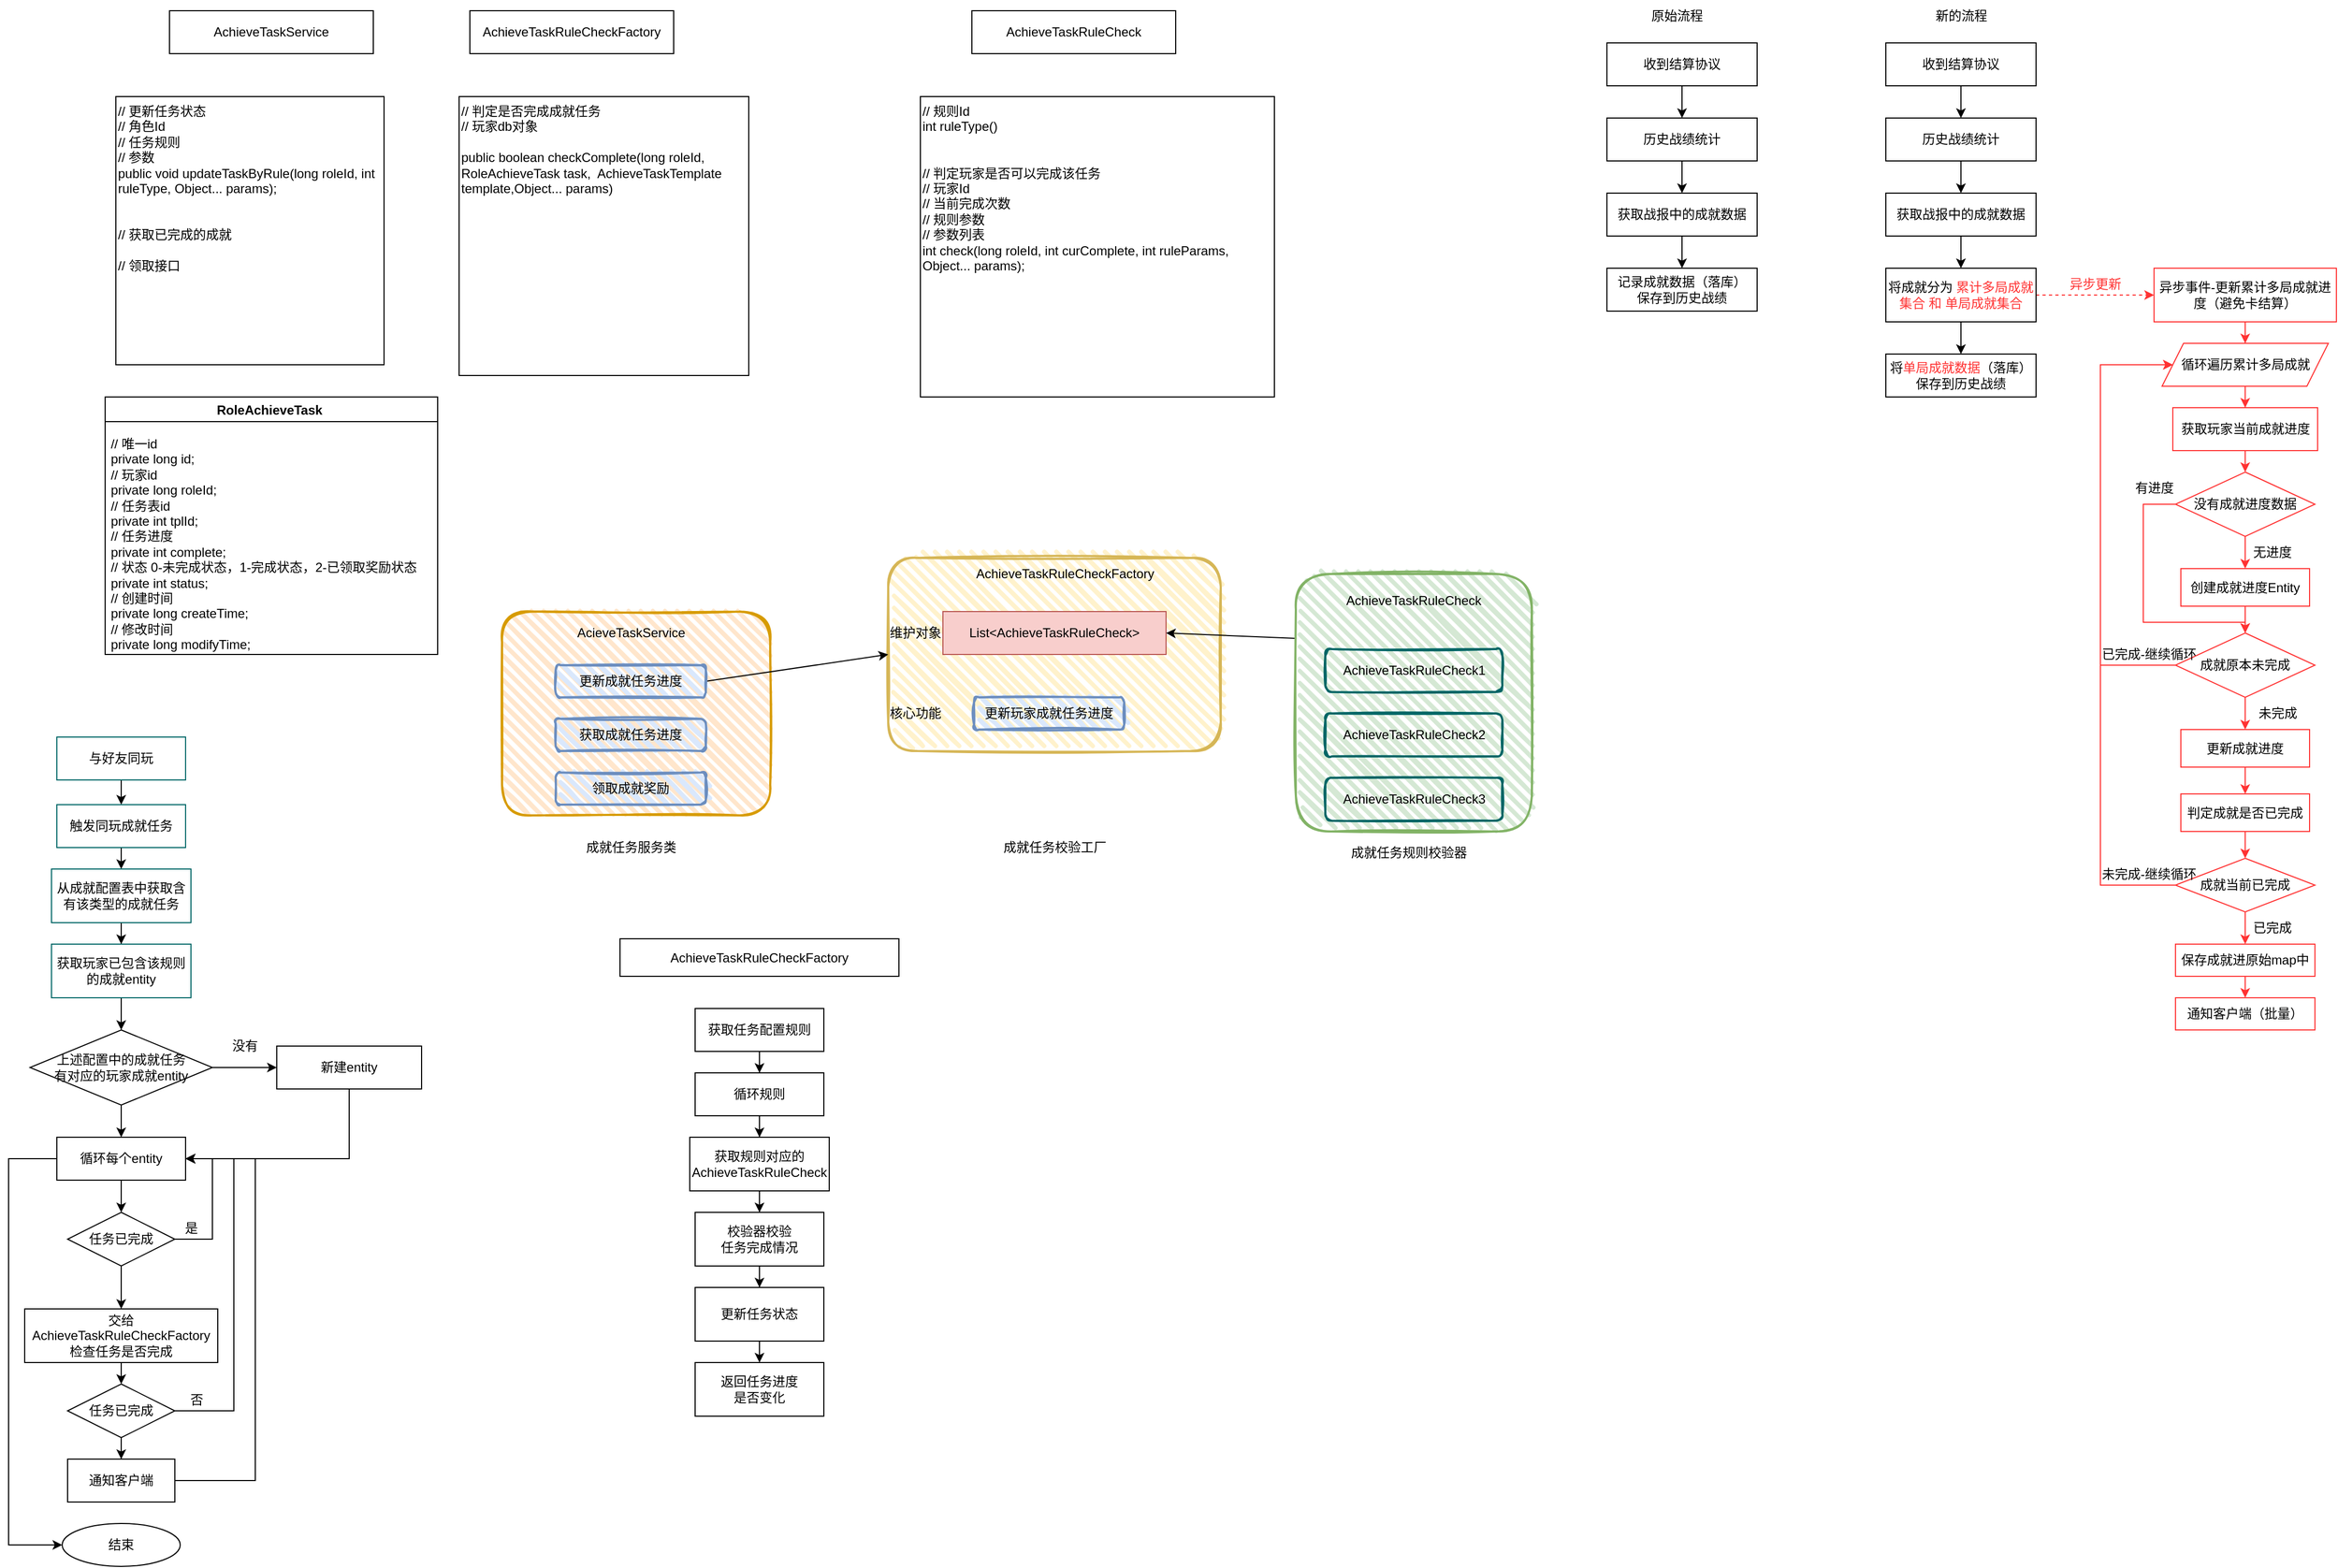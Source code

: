 <mxfile version="21.3.6" type="github">
  <diagram id="ENxEs4GuXWoanbtWAxck" name="第 1 页">
    <mxGraphModel dx="1434" dy="764" grid="1" gridSize="10" guides="1" tooltips="1" connect="1" arrows="1" fold="1" page="1" pageScale="1" pageWidth="2336" pageHeight="1654" math="0" shadow="0">
      <root>
        <mxCell id="0" />
        <mxCell id="1" parent="0" />
        <mxCell id="hWBbgPYYPAye6a4a8nGw-1" value="AchieveTaskService" style="rounded=0;whiteSpace=wrap;html=1;" parent="1" vertex="1">
          <mxGeometry x="230" y="130" width="190" height="40" as="geometry" />
        </mxCell>
        <mxCell id="hWBbgPYYPAye6a4a8nGw-2" value="AchieveTaskRuleCheckFactory" style="rounded=0;whiteSpace=wrap;html=1;" parent="1" vertex="1">
          <mxGeometry x="510" y="130" width="190" height="40" as="geometry" />
        </mxCell>
        <mxCell id="hWBbgPYYPAye6a4a8nGw-4" value="AchieveTaskRuleCheck" style="rounded=0;whiteSpace=wrap;html=1;" parent="1" vertex="1">
          <mxGeometry x="978" y="130" width="190" height="40" as="geometry" />
        </mxCell>
        <mxCell id="hWBbgPYYPAye6a4a8nGw-5" value="// 更新任务状态&lt;br&gt;// 角色Id&lt;br&gt;// 任务规则&lt;br&gt;// 参数&lt;br&gt;public void updateTaskByRule(long roleId, int ruleType, Object... params);&lt;br&gt;&lt;br&gt;&lt;br&gt;// 获取已完成的成就&lt;br&gt;&lt;br&gt;// 领取接口" style="rounded=0;whiteSpace=wrap;html=1;align=left;verticalAlign=top;" parent="1" vertex="1">
          <mxGeometry x="180" y="210" width="250" height="250" as="geometry" />
        </mxCell>
        <mxCell id="hWBbgPYYPAye6a4a8nGw-6" value="&lt;div&gt;// 判定是否完成成就任务&lt;/div&gt;&lt;div&gt;// 玩家db对象&lt;/div&gt;&lt;div&gt;&lt;br&gt;&lt;/div&gt;&lt;div&gt;public boolean checkComplete(long roleId, RoleAchieveTask task,&amp;nbsp; AchieveTaskTemplate template,&lt;span style=&quot;background-color: initial;&quot;&gt;Object... params)&lt;/span&gt;&lt;/div&gt;" style="rounded=0;whiteSpace=wrap;html=1;align=left;verticalAlign=top;" parent="1" vertex="1">
          <mxGeometry x="500" y="210" width="270" height="260" as="geometry" />
        </mxCell>
        <mxCell id="hWBbgPYYPAye6a4a8nGw-12" value="RoleAchieveTask " style="swimlane;" parent="1" vertex="1">
          <mxGeometry x="170" y="490" width="310" height="240" as="geometry" />
        </mxCell>
        <mxCell id="hWBbgPYYPAye6a4a8nGw-14" value="&lt;div&gt;&amp;nbsp; &amp;nbsp; // 唯一id&lt;/div&gt;&lt;div&gt;&amp;nbsp; &amp;nbsp; private long id;&lt;/div&gt;&lt;div&gt;&amp;nbsp; &amp;nbsp; // 玩家id&lt;/div&gt;&lt;div&gt;&amp;nbsp; &amp;nbsp; private long roleId;&lt;/div&gt;&lt;div&gt;&amp;nbsp; &amp;nbsp; // 任务表id&lt;/div&gt;&lt;div&gt;&amp;nbsp; &amp;nbsp; private int tplId;&lt;/div&gt;&lt;div&gt;&amp;nbsp; &amp;nbsp; // 任务进度&lt;/div&gt;&lt;div&gt;&amp;nbsp; &amp;nbsp; private int complete;&lt;/div&gt;&lt;div&gt;&amp;nbsp; &amp;nbsp; // 状态 0-未完成状态，1-完成状态，2-已领取奖励状态&lt;/div&gt;&lt;div&gt;&amp;nbsp; &amp;nbsp; private int status;&lt;/div&gt;&lt;div&gt;&amp;nbsp; &amp;nbsp; // 创建时间&lt;/div&gt;&lt;div&gt;&amp;nbsp; &amp;nbsp; private long createTime;&lt;/div&gt;&lt;div&gt;&amp;nbsp; &amp;nbsp; // 修改时间&lt;/div&gt;&lt;div&gt;&amp;nbsp; &amp;nbsp; private long modifyTime;&lt;/div&gt;" style="text;html=1;align=left;verticalAlign=top;resizable=0;points=[];autosize=1;strokeColor=none;fillColor=none;" parent="hWBbgPYYPAye6a4a8nGw-12" vertex="1">
          <mxGeometry x="-10" y="30" width="320" height="210" as="geometry" />
        </mxCell>
        <mxCell id="hWBbgPYYPAye6a4a8nGw-15" value="// 规则Id&lt;br&gt;int ruleType()&lt;br&gt;&lt;br&gt;&lt;br&gt;// 判定玩家是否可以完成该任务&lt;br&gt;// 玩家Id&lt;br&gt;// 当前完成次数&lt;br&gt;// 规则参数&lt;br&gt;// 参数列表&lt;br&gt;int check(long roleId, int curComplete, int ruleParams, Object... params);" style="whiteSpace=wrap;html=1;align=left;verticalAlign=top;" parent="1" vertex="1">
          <mxGeometry x="930" y="210" width="330" height="280" as="geometry" />
        </mxCell>
        <mxCell id="E-_-Di7X2A5vuP30yNUE-9" value="" style="group" parent="1" vertex="1" connectable="0">
          <mxGeometry x="900" y="640" width="310" height="180" as="geometry" />
        </mxCell>
        <mxCell id="E-_-Di7X2A5vuP30yNUE-8" value="" style="rounded=1;whiteSpace=wrap;html=1;strokeWidth=2;fillWeight=4;hachureGap=8;hachureAngle=45;fillColor=#fff2cc;sketch=1;strokeColor=#d6b656;" parent="E-_-Di7X2A5vuP30yNUE-9" vertex="1">
          <mxGeometry width="310" height="180" as="geometry" />
        </mxCell>
        <mxCell id="E-_-Di7X2A5vuP30yNUE-6" value="AchieveTaskRuleCheckFactory" style="text;html=1;strokeColor=none;fillColor=none;align=center;verticalAlign=middle;whiteSpace=wrap;rounded=0;" parent="E-_-Di7X2A5vuP30yNUE-9" vertex="1">
          <mxGeometry x="70" width="190" height="30" as="geometry" />
        </mxCell>
        <mxCell id="E-_-Di7X2A5vuP30yNUE-15" value="List&amp;lt;AchieveTaskRuleCheck&amp;gt;" style="rounded=0;whiteSpace=wrap;html=1;strokeColor=#b85450;fillColor=#f8cecc;" parent="E-_-Di7X2A5vuP30yNUE-9" vertex="1">
          <mxGeometry x="51" y="50" width="208" height="40" as="geometry" />
        </mxCell>
        <mxCell id="E-_-Di7X2A5vuP30yNUE-20" value="更新玩家成就任务进度" style="rounded=1;whiteSpace=wrap;html=1;strokeWidth=2;fillWeight=4;hachureGap=8;hachureAngle=45;fillColor=#dae8fc;sketch=1;strokeColor=#6c8ebf;" parent="E-_-Di7X2A5vuP30yNUE-9" vertex="1">
          <mxGeometry x="80" y="130" width="140" height="30" as="geometry" />
        </mxCell>
        <mxCell id="E-_-Di7X2A5vuP30yNUE-22" value="维护对象" style="text;html=1;align=center;verticalAlign=middle;resizable=0;points=[];autosize=1;strokeColor=none;fillColor=none;" parent="E-_-Di7X2A5vuP30yNUE-9" vertex="1">
          <mxGeometry x="-10" y="55" width="70" height="30" as="geometry" />
        </mxCell>
        <mxCell id="E-_-Di7X2A5vuP30yNUE-23" value="核心功能" style="text;html=1;align=center;verticalAlign=middle;resizable=0;points=[];autosize=1;strokeColor=none;fillColor=none;" parent="E-_-Di7X2A5vuP30yNUE-9" vertex="1">
          <mxGeometry x="-10" y="130" width="70" height="30" as="geometry" />
        </mxCell>
        <mxCell id="E-_-Di7X2A5vuP30yNUE-17" value="" style="endArrow=classic;html=1;rounded=0;entryX=1;entryY=0.5;entryDx=0;entryDy=0;exitX=0;exitY=0.25;exitDx=0;exitDy=0;" parent="1" source="E-_-Di7X2A5vuP30yNUE-10" target="E-_-Di7X2A5vuP30yNUE-15" edge="1">
          <mxGeometry width="50" height="50" relative="1" as="geometry">
            <mxPoint x="1240" y="650" as="sourcePoint" />
            <mxPoint x="1290" y="600" as="targetPoint" />
          </mxGeometry>
        </mxCell>
        <mxCell id="E-_-Di7X2A5vuP30yNUE-19" value="" style="group" parent="1" vertex="1" connectable="0">
          <mxGeometry x="1280" y="655" width="220" height="240" as="geometry" />
        </mxCell>
        <mxCell id="E-_-Di7X2A5vuP30yNUE-10" value="" style="rounded=1;whiteSpace=wrap;html=1;strokeWidth=2;fillWeight=4;hachureGap=8;hachureAngle=45;fillColor=#d5e8d4;sketch=1;strokeColor=#82b366;" parent="E-_-Di7X2A5vuP30yNUE-19" vertex="1">
          <mxGeometry width="220" height="240" as="geometry" />
        </mxCell>
        <mxCell id="E-_-Di7X2A5vuP30yNUE-11" value="AchieveTaskRuleCheck" style="text;html=1;strokeColor=none;fillColor=none;align=center;verticalAlign=middle;whiteSpace=wrap;rounded=0;" parent="E-_-Di7X2A5vuP30yNUE-19" vertex="1">
          <mxGeometry x="20" y="10" width="180" height="30" as="geometry" />
        </mxCell>
        <mxCell id="E-_-Di7X2A5vuP30yNUE-12" value="AchieveTaskRuleCheck1" style="rounded=1;whiteSpace=wrap;html=1;strokeWidth=2;fillWeight=4;hachureGap=8;hachureAngle=45;fillColor=none;sketch=1;strokeColor=#006666;" parent="E-_-Di7X2A5vuP30yNUE-19" vertex="1">
          <mxGeometry x="27.5" y="70" width="165" height="40" as="geometry" />
        </mxCell>
        <mxCell id="E-_-Di7X2A5vuP30yNUE-13" value="AchieveTaskRuleCheck2" style="rounded=1;whiteSpace=wrap;html=1;strokeWidth=2;fillWeight=4;hachureGap=8;hachureAngle=45;fillColor=none;sketch=1;strokeColor=#006666;" parent="E-_-Di7X2A5vuP30yNUE-19" vertex="1">
          <mxGeometry x="27.5" y="130" width="165" height="40" as="geometry" />
        </mxCell>
        <mxCell id="E-_-Di7X2A5vuP30yNUE-14" value="AchieveTaskRuleCheck3" style="rounded=1;whiteSpace=wrap;html=1;strokeWidth=2;fillWeight=4;hachureGap=8;hachureAngle=45;fillColor=none;sketch=1;strokeColor=#006666;" parent="E-_-Di7X2A5vuP30yNUE-19" vertex="1">
          <mxGeometry x="27.5" y="190" width="165" height="40" as="geometry" />
        </mxCell>
        <mxCell id="E-_-Di7X2A5vuP30yNUE-24" value="" style="rounded=1;whiteSpace=wrap;html=1;strokeWidth=2;fillWeight=4;hachureGap=8;hachureAngle=45;fillColor=#ffe6cc;sketch=1;strokeColor=#d79b00;" parent="1" vertex="1">
          <mxGeometry x="540" y="690" width="250" height="190" as="geometry" />
        </mxCell>
        <mxCell id="E-_-Di7X2A5vuP30yNUE-25" value="&lt;span style=&quot;&quot;&gt;AcieveTaskService&lt;/span&gt;" style="text;html=1;align=center;verticalAlign=middle;resizable=0;points=[];autosize=1;strokeColor=none;fillColor=none;" parent="1" vertex="1">
          <mxGeometry x="600" y="695" width="120" height="30" as="geometry" />
        </mxCell>
        <mxCell id="E-_-Di7X2A5vuP30yNUE-27" value="获取成就任务进度" style="rounded=1;whiteSpace=wrap;html=1;strokeWidth=2;fillWeight=4;hachureGap=8;hachureAngle=45;fillColor=#dae8fc;sketch=1;strokeColor=#6c8ebf;" parent="1" vertex="1">
          <mxGeometry x="590" y="790" width="140" height="30" as="geometry" />
        </mxCell>
        <mxCell id="E-_-Di7X2A5vuP30yNUE-29" style="rounded=0;orthogonalLoop=1;jettySize=auto;html=1;exitX=1;exitY=0.5;exitDx=0;exitDy=0;entryX=0;entryY=0.5;entryDx=0;entryDy=0;" parent="1" source="E-_-Di7X2A5vuP30yNUE-26" target="E-_-Di7X2A5vuP30yNUE-8" edge="1">
          <mxGeometry relative="1" as="geometry" />
        </mxCell>
        <mxCell id="E-_-Di7X2A5vuP30yNUE-26" value="更新成就任务进度" style="rounded=1;whiteSpace=wrap;html=1;strokeWidth=2;fillWeight=4;hachureGap=8;hachureAngle=45;fillColor=#dae8fc;sketch=1;strokeColor=#6c8ebf;" parent="1" vertex="1">
          <mxGeometry x="590" y="740" width="140" height="30" as="geometry" />
        </mxCell>
        <mxCell id="E-_-Di7X2A5vuP30yNUE-28" value="领取成就奖励" style="rounded=1;whiteSpace=wrap;html=1;strokeWidth=2;fillWeight=4;hachureGap=8;hachureAngle=45;fillColor=#dae8fc;sketch=1;strokeColor=#6c8ebf;" parent="1" vertex="1">
          <mxGeometry x="590" y="840" width="140" height="30" as="geometry" />
        </mxCell>
        <mxCell id="E-_-Di7X2A5vuP30yNUE-63" style="edgeStyle=orthogonalEdgeStyle;rounded=0;orthogonalLoop=1;jettySize=auto;html=1;exitX=0.5;exitY=1;exitDx=0;exitDy=0;" parent="1" source="E-_-Di7X2A5vuP30yNUE-31" target="E-_-Di7X2A5vuP30yNUE-32" edge="1">
          <mxGeometry relative="1" as="geometry" />
        </mxCell>
        <mxCell id="E-_-Di7X2A5vuP30yNUE-31" value="与好友同玩" style="rounded=0;whiteSpace=wrap;html=1;strokeColor=#006666;fillColor=none;" parent="1" vertex="1">
          <mxGeometry x="125" y="807" width="120" height="40" as="geometry" />
        </mxCell>
        <mxCell id="E-_-Di7X2A5vuP30yNUE-64" style="edgeStyle=orthogonalEdgeStyle;rounded=0;orthogonalLoop=1;jettySize=auto;html=1;exitX=0.5;exitY=1;exitDx=0;exitDy=0;entryX=0.5;entryY=0;entryDx=0;entryDy=0;" parent="1" source="E-_-Di7X2A5vuP30yNUE-32" target="E-_-Di7X2A5vuP30yNUE-33" edge="1">
          <mxGeometry relative="1" as="geometry" />
        </mxCell>
        <mxCell id="E-_-Di7X2A5vuP30yNUE-32" value="触发同玩成就任务" style="rounded=0;whiteSpace=wrap;html=1;strokeColor=#006666;fillColor=none;" parent="1" vertex="1">
          <mxGeometry x="125" y="870" width="120" height="40" as="geometry" />
        </mxCell>
        <mxCell id="E-_-Di7X2A5vuP30yNUE-65" style="edgeStyle=orthogonalEdgeStyle;rounded=0;orthogonalLoop=1;jettySize=auto;html=1;exitX=0.5;exitY=1;exitDx=0;exitDy=0;" parent="1" source="E-_-Di7X2A5vuP30yNUE-33" target="E-_-Di7X2A5vuP30yNUE-34" edge="1">
          <mxGeometry relative="1" as="geometry" />
        </mxCell>
        <mxCell id="E-_-Di7X2A5vuP30yNUE-33" value="从成就配置表中获取含有该类型的成就任务" style="rounded=0;whiteSpace=wrap;html=1;strokeColor=#006666;fillColor=none;" parent="1" vertex="1">
          <mxGeometry x="120" y="930" width="130" height="50" as="geometry" />
        </mxCell>
        <mxCell id="E-_-Di7X2A5vuP30yNUE-60" style="edgeStyle=orthogonalEdgeStyle;rounded=0;orthogonalLoop=1;jettySize=auto;html=1;exitX=0.5;exitY=1;exitDx=0;exitDy=0;" parent="1" source="E-_-Di7X2A5vuP30yNUE-34" target="E-_-Di7X2A5vuP30yNUE-36" edge="1">
          <mxGeometry relative="1" as="geometry" />
        </mxCell>
        <mxCell id="E-_-Di7X2A5vuP30yNUE-34" value="获取玩家已包含该规则的成就entity" style="rounded=0;whiteSpace=wrap;html=1;strokeColor=#006666;fillColor=none;" parent="1" vertex="1">
          <mxGeometry x="120" y="1000" width="130" height="50" as="geometry" />
        </mxCell>
        <mxCell id="E-_-Di7X2A5vuP30yNUE-42" style="edgeStyle=orthogonalEdgeStyle;rounded=0;orthogonalLoop=1;jettySize=auto;html=1;exitX=0.5;exitY=1;exitDx=0;exitDy=0;entryX=1;entryY=0.5;entryDx=0;entryDy=0;" parent="1" source="E-_-Di7X2A5vuP30yNUE-35" target="E-_-Di7X2A5vuP30yNUE-40" edge="1">
          <mxGeometry relative="1" as="geometry" />
        </mxCell>
        <mxCell id="E-_-Di7X2A5vuP30yNUE-35" value="新建entity" style="rounded=0;whiteSpace=wrap;html=1;" parent="1" vertex="1">
          <mxGeometry x="330" y="1095" width="135" height="40" as="geometry" />
        </mxCell>
        <mxCell id="E-_-Di7X2A5vuP30yNUE-38" style="edgeStyle=none;rounded=0;orthogonalLoop=1;jettySize=auto;html=1;exitX=1;exitY=0.5;exitDx=0;exitDy=0;entryX=0;entryY=0.5;entryDx=0;entryDy=0;" parent="1" source="E-_-Di7X2A5vuP30yNUE-36" target="E-_-Di7X2A5vuP30yNUE-35" edge="1">
          <mxGeometry relative="1" as="geometry" />
        </mxCell>
        <mxCell id="E-_-Di7X2A5vuP30yNUE-41" style="edgeStyle=none;rounded=0;orthogonalLoop=1;jettySize=auto;html=1;exitX=0.5;exitY=1;exitDx=0;exitDy=0;entryX=0.5;entryY=0;entryDx=0;entryDy=0;" parent="1" source="E-_-Di7X2A5vuP30yNUE-36" target="E-_-Di7X2A5vuP30yNUE-40" edge="1">
          <mxGeometry relative="1" as="geometry" />
        </mxCell>
        <mxCell id="E-_-Di7X2A5vuP30yNUE-36" value="上述配置中的成就任务&lt;br&gt;有对应的玩家成就entity" style="rhombus;whiteSpace=wrap;html=1;" parent="1" vertex="1">
          <mxGeometry x="100" y="1080" width="170" height="70" as="geometry" />
        </mxCell>
        <mxCell id="E-_-Di7X2A5vuP30yNUE-39" value="没有" style="text;html=1;align=center;verticalAlign=middle;resizable=0;points=[];autosize=1;strokeColor=none;fillColor=none;" parent="1" vertex="1">
          <mxGeometry x="275" y="1080" width="50" height="30" as="geometry" />
        </mxCell>
        <mxCell id="E-_-Di7X2A5vuP30yNUE-48" style="edgeStyle=orthogonalEdgeStyle;rounded=0;orthogonalLoop=1;jettySize=auto;html=1;exitX=0.5;exitY=1;exitDx=0;exitDy=0;entryX=0.5;entryY=0;entryDx=0;entryDy=0;" parent="1" source="E-_-Di7X2A5vuP30yNUE-40" target="E-_-Di7X2A5vuP30yNUE-45" edge="1">
          <mxGeometry relative="1" as="geometry" />
        </mxCell>
        <mxCell id="E-_-Di7X2A5vuP30yNUE-61" style="edgeStyle=orthogonalEdgeStyle;rounded=0;orthogonalLoop=1;jettySize=auto;html=1;exitX=0;exitY=0.5;exitDx=0;exitDy=0;entryX=0;entryY=0.5;entryDx=0;entryDy=0;" parent="1" source="E-_-Di7X2A5vuP30yNUE-40" target="E-_-Di7X2A5vuP30yNUE-59" edge="1">
          <mxGeometry relative="1" as="geometry">
            <Array as="points">
              <mxPoint x="80" y="1200" />
              <mxPoint x="80" y="1560" />
            </Array>
          </mxGeometry>
        </mxCell>
        <mxCell id="E-_-Di7X2A5vuP30yNUE-40" value="循环每个entity" style="rounded=0;whiteSpace=wrap;html=1;" parent="1" vertex="1">
          <mxGeometry x="125" y="1180" width="120" height="40" as="geometry" />
        </mxCell>
        <mxCell id="E-_-Di7X2A5vuP30yNUE-46" style="edgeStyle=orthogonalEdgeStyle;rounded=0;orthogonalLoop=1;jettySize=auto;html=1;exitX=1;exitY=0.5;exitDx=0;exitDy=0;entryX=1;entryY=0.5;entryDx=0;entryDy=0;" parent="1" source="E-_-Di7X2A5vuP30yNUE-45" target="E-_-Di7X2A5vuP30yNUE-40" edge="1">
          <mxGeometry relative="1" as="geometry">
            <Array as="points">
              <mxPoint x="270" y="1275" />
              <mxPoint x="270" y="1200" />
            </Array>
          </mxGeometry>
        </mxCell>
        <mxCell id="E-_-Di7X2A5vuP30yNUE-49" style="edgeStyle=orthogonalEdgeStyle;rounded=0;orthogonalLoop=1;jettySize=auto;html=1;exitX=0.5;exitY=1;exitDx=0;exitDy=0;" parent="1" source="E-_-Di7X2A5vuP30yNUE-45" edge="1">
          <mxGeometry relative="1" as="geometry">
            <mxPoint x="185" y="1340" as="targetPoint" />
          </mxGeometry>
        </mxCell>
        <mxCell id="E-_-Di7X2A5vuP30yNUE-45" value="任务已完成" style="rhombus;whiteSpace=wrap;html=1;" parent="1" vertex="1">
          <mxGeometry x="135" y="1250" width="100" height="50" as="geometry" />
        </mxCell>
        <mxCell id="E-_-Di7X2A5vuP30yNUE-47" value="是" style="text;html=1;align=center;verticalAlign=middle;resizable=0;points=[];autosize=1;strokeColor=none;fillColor=none;" parent="1" vertex="1">
          <mxGeometry x="230" y="1250" width="40" height="30" as="geometry" />
        </mxCell>
        <mxCell id="E-_-Di7X2A5vuP30yNUE-53" style="edgeStyle=orthogonalEdgeStyle;rounded=0;orthogonalLoop=1;jettySize=auto;html=1;exitX=0.5;exitY=1;exitDx=0;exitDy=0;entryX=0.5;entryY=0;entryDx=0;entryDy=0;" parent="1" source="E-_-Di7X2A5vuP30yNUE-50" target="E-_-Di7X2A5vuP30yNUE-52" edge="1">
          <mxGeometry relative="1" as="geometry" />
        </mxCell>
        <mxCell id="E-_-Di7X2A5vuP30yNUE-50" value="交给AchieveTaskRuleCheckFactory&lt;br&gt;检查任务是否完成" style="rounded=0;whiteSpace=wrap;html=1;" parent="1" vertex="1">
          <mxGeometry x="95" y="1340" width="180" height="50" as="geometry" />
        </mxCell>
        <mxCell id="E-_-Di7X2A5vuP30yNUE-55" style="edgeStyle=orthogonalEdgeStyle;rounded=0;orthogonalLoop=1;jettySize=auto;html=1;exitX=0.5;exitY=1;exitDx=0;exitDy=0;" parent="1" source="E-_-Di7X2A5vuP30yNUE-52" target="E-_-Di7X2A5vuP30yNUE-54" edge="1">
          <mxGeometry relative="1" as="geometry" />
        </mxCell>
        <mxCell id="E-_-Di7X2A5vuP30yNUE-56" style="edgeStyle=orthogonalEdgeStyle;rounded=0;orthogonalLoop=1;jettySize=auto;html=1;exitX=1;exitY=0.5;exitDx=0;exitDy=0;entryX=1;entryY=0.5;entryDx=0;entryDy=0;" parent="1" source="E-_-Di7X2A5vuP30yNUE-52" target="E-_-Di7X2A5vuP30yNUE-40" edge="1">
          <mxGeometry relative="1" as="geometry">
            <Array as="points">
              <mxPoint x="290" y="1435" />
              <mxPoint x="290" y="1200" />
            </Array>
          </mxGeometry>
        </mxCell>
        <mxCell id="E-_-Di7X2A5vuP30yNUE-52" value="任务已完成" style="rhombus;whiteSpace=wrap;html=1;" parent="1" vertex="1">
          <mxGeometry x="135" y="1410" width="100" height="50" as="geometry" />
        </mxCell>
        <mxCell id="E-_-Di7X2A5vuP30yNUE-62" style="edgeStyle=orthogonalEdgeStyle;rounded=0;orthogonalLoop=1;jettySize=auto;html=1;exitX=1;exitY=0.5;exitDx=0;exitDy=0;entryX=1;entryY=0.5;entryDx=0;entryDy=0;" parent="1" source="E-_-Di7X2A5vuP30yNUE-54" target="E-_-Di7X2A5vuP30yNUE-40" edge="1">
          <mxGeometry relative="1" as="geometry">
            <Array as="points">
              <mxPoint x="310" y="1500" />
              <mxPoint x="310" y="1200" />
            </Array>
          </mxGeometry>
        </mxCell>
        <mxCell id="E-_-Di7X2A5vuP30yNUE-54" value="通知客户端" style="rounded=0;whiteSpace=wrap;html=1;" parent="1" vertex="1">
          <mxGeometry x="135" y="1480" width="100" height="40" as="geometry" />
        </mxCell>
        <mxCell id="E-_-Di7X2A5vuP30yNUE-57" value="否" style="text;html=1;align=center;verticalAlign=middle;resizable=0;points=[];autosize=1;strokeColor=none;fillColor=none;" parent="1" vertex="1">
          <mxGeometry x="235" y="1410" width="40" height="30" as="geometry" />
        </mxCell>
        <mxCell id="E-_-Di7X2A5vuP30yNUE-59" value="结束" style="ellipse;whiteSpace=wrap;html=1;" parent="1" vertex="1">
          <mxGeometry x="130" y="1540" width="110" height="40" as="geometry" />
        </mxCell>
        <mxCell id="E-_-Di7X2A5vuP30yNUE-66" value="AchieveTaskRuleCheckFactory" style="rounded=0;whiteSpace=wrap;html=1;" parent="1" vertex="1">
          <mxGeometry x="650" y="995" width="260" height="35" as="geometry" />
        </mxCell>
        <mxCell id="E-_-Di7X2A5vuP30yNUE-76" style="edgeStyle=orthogonalEdgeStyle;rounded=0;orthogonalLoop=1;jettySize=auto;html=1;exitX=0.5;exitY=1;exitDx=0;exitDy=0;" parent="1" source="E-_-Di7X2A5vuP30yNUE-67" target="E-_-Di7X2A5vuP30yNUE-68" edge="1">
          <mxGeometry relative="1" as="geometry" />
        </mxCell>
        <mxCell id="E-_-Di7X2A5vuP30yNUE-67" value="获取任务配置规则" style="rounded=0;whiteSpace=wrap;html=1;" parent="1" vertex="1">
          <mxGeometry x="720" y="1060" width="120" height="40" as="geometry" />
        </mxCell>
        <mxCell id="E-_-Di7X2A5vuP30yNUE-77" style="edgeStyle=orthogonalEdgeStyle;rounded=0;orthogonalLoop=1;jettySize=auto;html=1;exitX=0.5;exitY=1;exitDx=0;exitDy=0;" parent="1" source="E-_-Di7X2A5vuP30yNUE-68" target="E-_-Di7X2A5vuP30yNUE-69" edge="1">
          <mxGeometry relative="1" as="geometry" />
        </mxCell>
        <mxCell id="E-_-Di7X2A5vuP30yNUE-68" value="循环规则" style="rounded=0;whiteSpace=wrap;html=1;" parent="1" vertex="1">
          <mxGeometry x="720" y="1120" width="120" height="40" as="geometry" />
        </mxCell>
        <mxCell id="E-_-Di7X2A5vuP30yNUE-78" style="edgeStyle=orthogonalEdgeStyle;rounded=0;orthogonalLoop=1;jettySize=auto;html=1;exitX=0.5;exitY=1;exitDx=0;exitDy=0;" parent="1" source="E-_-Di7X2A5vuP30yNUE-69" target="E-_-Di7X2A5vuP30yNUE-70" edge="1">
          <mxGeometry relative="1" as="geometry" />
        </mxCell>
        <mxCell id="E-_-Di7X2A5vuP30yNUE-69" value="获取规则对应的&lt;br&gt;AchieveTaskRuleCheck" style="rounded=0;whiteSpace=wrap;html=1;" parent="1" vertex="1">
          <mxGeometry x="715" y="1180" width="130" height="50" as="geometry" />
        </mxCell>
        <mxCell id="E-_-Di7X2A5vuP30yNUE-79" style="edgeStyle=orthogonalEdgeStyle;rounded=0;orthogonalLoop=1;jettySize=auto;html=1;exitX=0.5;exitY=1;exitDx=0;exitDy=0;" parent="1" source="E-_-Di7X2A5vuP30yNUE-70" target="E-_-Di7X2A5vuP30yNUE-74" edge="1">
          <mxGeometry relative="1" as="geometry" />
        </mxCell>
        <mxCell id="E-_-Di7X2A5vuP30yNUE-70" value="校验器校验&lt;br&gt;任务完成情况" style="rounded=0;whiteSpace=wrap;html=1;" parent="1" vertex="1">
          <mxGeometry x="720" y="1250" width="120" height="50" as="geometry" />
        </mxCell>
        <mxCell id="E-_-Di7X2A5vuP30yNUE-71" value="成就任务服务类" style="text;html=1;align=center;verticalAlign=middle;resizable=0;points=[];autosize=1;strokeColor=none;fillColor=none;" parent="1" vertex="1">
          <mxGeometry x="605" y="895" width="110" height="30" as="geometry" />
        </mxCell>
        <mxCell id="E-_-Di7X2A5vuP30yNUE-72" value="成就任务校验工厂" style="text;html=1;align=center;verticalAlign=middle;resizable=0;points=[];autosize=1;strokeColor=none;fillColor=none;" parent="1" vertex="1">
          <mxGeometry x="995" y="895" width="120" height="30" as="geometry" />
        </mxCell>
        <mxCell id="E-_-Di7X2A5vuP30yNUE-73" value="成就任务规则校验器" style="text;html=1;align=center;verticalAlign=middle;resizable=0;points=[];autosize=1;strokeColor=none;fillColor=none;" parent="1" vertex="1">
          <mxGeometry x="1320" y="900" width="130" height="30" as="geometry" />
        </mxCell>
        <mxCell id="E-_-Di7X2A5vuP30yNUE-80" style="edgeStyle=orthogonalEdgeStyle;rounded=0;orthogonalLoop=1;jettySize=auto;html=1;exitX=0.5;exitY=1;exitDx=0;exitDy=0;entryX=0.5;entryY=0;entryDx=0;entryDy=0;" parent="1" source="E-_-Di7X2A5vuP30yNUE-74" target="E-_-Di7X2A5vuP30yNUE-75" edge="1">
          <mxGeometry relative="1" as="geometry" />
        </mxCell>
        <mxCell id="E-_-Di7X2A5vuP30yNUE-74" value="更新任务状态" style="rounded=0;whiteSpace=wrap;html=1;" parent="1" vertex="1">
          <mxGeometry x="720" y="1320" width="120" height="50" as="geometry" />
        </mxCell>
        <mxCell id="E-_-Di7X2A5vuP30yNUE-75" value="返回任务进度&lt;br&gt;是否变化" style="rounded=0;whiteSpace=wrap;html=1;" parent="1" vertex="1">
          <mxGeometry x="720" y="1390" width="120" height="50" as="geometry" />
        </mxCell>
        <mxCell id="qh5if6X5rxDFb2PUgvWU-7" style="edgeStyle=orthogonalEdgeStyle;rounded=0;orthogonalLoop=1;jettySize=auto;html=1;exitX=0.5;exitY=1;exitDx=0;exitDy=0;" edge="1" parent="1" source="qh5if6X5rxDFb2PUgvWU-2" target="qh5if6X5rxDFb2PUgvWU-3">
          <mxGeometry relative="1" as="geometry" />
        </mxCell>
        <mxCell id="qh5if6X5rxDFb2PUgvWU-2" value="收到结算协议" style="whiteSpace=wrap;html=1;" vertex="1" parent="1">
          <mxGeometry x="1570" y="160" width="140" height="40" as="geometry" />
        </mxCell>
        <mxCell id="qh5if6X5rxDFb2PUgvWU-8" style="edgeStyle=orthogonalEdgeStyle;rounded=0;orthogonalLoop=1;jettySize=auto;html=1;exitX=0.5;exitY=1;exitDx=0;exitDy=0;" edge="1" parent="1" source="qh5if6X5rxDFb2PUgvWU-3" target="qh5if6X5rxDFb2PUgvWU-4">
          <mxGeometry relative="1" as="geometry" />
        </mxCell>
        <mxCell id="qh5if6X5rxDFb2PUgvWU-3" value="历史战绩统计" style="whiteSpace=wrap;html=1;" vertex="1" parent="1">
          <mxGeometry x="1570" y="230" width="140" height="40" as="geometry" />
        </mxCell>
        <mxCell id="qh5if6X5rxDFb2PUgvWU-9" style="edgeStyle=orthogonalEdgeStyle;rounded=0;orthogonalLoop=1;jettySize=auto;html=1;exitX=0.5;exitY=1;exitDx=0;exitDy=0;" edge="1" parent="1" source="qh5if6X5rxDFb2PUgvWU-4" target="qh5if6X5rxDFb2PUgvWU-5">
          <mxGeometry relative="1" as="geometry" />
        </mxCell>
        <mxCell id="qh5if6X5rxDFb2PUgvWU-4" value="获取战报中的成就数据" style="whiteSpace=wrap;html=1;" vertex="1" parent="1">
          <mxGeometry x="1570" y="300" width="140" height="40" as="geometry" />
        </mxCell>
        <mxCell id="qh5if6X5rxDFb2PUgvWU-5" value="记录成就数据（落库）&lt;br&gt;保存到历史战绩" style="whiteSpace=wrap;html=1;" vertex="1" parent="1">
          <mxGeometry x="1570" y="370" width="140" height="40" as="geometry" />
        </mxCell>
        <mxCell id="qh5if6X5rxDFb2PUgvWU-11" style="edgeStyle=orthogonalEdgeStyle;rounded=0;orthogonalLoop=1;jettySize=auto;html=1;exitX=0.5;exitY=1;exitDx=0;exitDy=0;" edge="1" parent="1" source="qh5if6X5rxDFb2PUgvWU-12" target="qh5if6X5rxDFb2PUgvWU-14">
          <mxGeometry relative="1" as="geometry" />
        </mxCell>
        <mxCell id="qh5if6X5rxDFb2PUgvWU-12" value="收到结算协议" style="whiteSpace=wrap;html=1;" vertex="1" parent="1">
          <mxGeometry x="1830" y="160" width="140" height="40" as="geometry" />
        </mxCell>
        <mxCell id="qh5if6X5rxDFb2PUgvWU-13" style="edgeStyle=orthogonalEdgeStyle;rounded=0;orthogonalLoop=1;jettySize=auto;html=1;exitX=0.5;exitY=1;exitDx=0;exitDy=0;" edge="1" parent="1" source="qh5if6X5rxDFb2PUgvWU-14" target="qh5if6X5rxDFb2PUgvWU-16">
          <mxGeometry relative="1" as="geometry" />
        </mxCell>
        <mxCell id="qh5if6X5rxDFb2PUgvWU-14" value="历史战绩统计" style="whiteSpace=wrap;html=1;" vertex="1" parent="1">
          <mxGeometry x="1830" y="230" width="140" height="40" as="geometry" />
        </mxCell>
        <mxCell id="qh5if6X5rxDFb2PUgvWU-15" style="edgeStyle=orthogonalEdgeStyle;rounded=0;orthogonalLoop=1;jettySize=auto;html=1;exitX=0.5;exitY=1;exitDx=0;exitDy=0;" edge="1" parent="1" source="qh5if6X5rxDFb2PUgvWU-16">
          <mxGeometry relative="1" as="geometry">
            <mxPoint x="1900" y="370" as="targetPoint" />
          </mxGeometry>
        </mxCell>
        <mxCell id="qh5if6X5rxDFb2PUgvWU-16" value="获取战报中的成就数据" style="whiteSpace=wrap;html=1;" vertex="1" parent="1">
          <mxGeometry x="1830" y="300" width="140" height="40" as="geometry" />
        </mxCell>
        <mxCell id="qh5if6X5rxDFb2PUgvWU-34" style="edgeStyle=orthogonalEdgeStyle;rounded=0;orthogonalLoop=1;jettySize=auto;html=1;exitX=0.5;exitY=1;exitDx=0;exitDy=0;entryX=0.5;entryY=0;entryDx=0;entryDy=0;" edge="1" parent="1" source="qh5if6X5rxDFb2PUgvWU-19" target="qh5if6X5rxDFb2PUgvWU-22">
          <mxGeometry relative="1" as="geometry" />
        </mxCell>
        <mxCell id="qh5if6X5rxDFb2PUgvWU-58" style="edgeStyle=orthogonalEdgeStyle;rounded=0;orthogonalLoop=1;jettySize=auto;html=1;exitX=1;exitY=0.5;exitDx=0;exitDy=0;entryX=0;entryY=0.5;entryDx=0;entryDy=0;dashed=1;fontColor=#FF3333;strokeColor=#FF3333;" edge="1" parent="1" source="qh5if6X5rxDFb2PUgvWU-19" target="qh5if6X5rxDFb2PUgvWU-32">
          <mxGeometry relative="1" as="geometry" />
        </mxCell>
        <mxCell id="qh5if6X5rxDFb2PUgvWU-19" value="将成就分为 &lt;font color=&quot;#ff3333&quot;&gt;累计多局成就集合 和 单局成就集合&lt;/font&gt;" style="rounded=0;whiteSpace=wrap;html=1;" vertex="1" parent="1">
          <mxGeometry x="1830" y="370" width="140" height="50" as="geometry" />
        </mxCell>
        <mxCell id="qh5if6X5rxDFb2PUgvWU-22" value="将&lt;font color=&quot;#ff3333&quot;&gt;单局成就数据&lt;/font&gt;（落库）&lt;br&gt;保存到历史战绩" style="whiteSpace=wrap;html=1;" vertex="1" parent="1">
          <mxGeometry x="1830" y="450" width="140" height="40" as="geometry" />
        </mxCell>
        <mxCell id="qh5if6X5rxDFb2PUgvWU-37" style="edgeStyle=orthogonalEdgeStyle;rounded=0;orthogonalLoop=1;jettySize=auto;html=1;exitX=0.5;exitY=1;exitDx=0;exitDy=0;entryX=0.5;entryY=0;entryDx=0;entryDy=0;strokeColor=#FF3333;" edge="1" parent="1" source="qh5if6X5rxDFb2PUgvWU-24" target="qh5if6X5rxDFb2PUgvWU-25">
          <mxGeometry relative="1" as="geometry" />
        </mxCell>
        <mxCell id="qh5if6X5rxDFb2PUgvWU-24" value="获取玩家当前成就进度" style="whiteSpace=wrap;html=1;strokeColor=#FF3333;" vertex="1" parent="1">
          <mxGeometry x="2097.5" y="500" width="135" height="40" as="geometry" />
        </mxCell>
        <mxCell id="qh5if6X5rxDFb2PUgvWU-38" style="edgeStyle=orthogonalEdgeStyle;rounded=0;orthogonalLoop=1;jettySize=auto;html=1;exitX=0.5;exitY=1;exitDx=0;exitDy=0;entryX=0.5;entryY=0;entryDx=0;entryDy=0;strokeColor=#FF3333;" edge="1" parent="1" source="qh5if6X5rxDFb2PUgvWU-25" target="qh5if6X5rxDFb2PUgvWU-26">
          <mxGeometry relative="1" as="geometry" />
        </mxCell>
        <mxCell id="qh5if6X5rxDFb2PUgvWU-40" style="edgeStyle=orthogonalEdgeStyle;rounded=0;orthogonalLoop=1;jettySize=auto;html=1;exitX=0;exitY=0.5;exitDx=0;exitDy=0;entryX=0.5;entryY=0;entryDx=0;entryDy=0;strokeColor=#FF3333;" edge="1" parent="1" source="qh5if6X5rxDFb2PUgvWU-25" target="qh5if6X5rxDFb2PUgvWU-27">
          <mxGeometry relative="1" as="geometry">
            <Array as="points">
              <mxPoint x="2070" y="590" />
              <mxPoint x="2070" y="700" />
              <mxPoint x="2165" y="700" />
            </Array>
          </mxGeometry>
        </mxCell>
        <mxCell id="qh5if6X5rxDFb2PUgvWU-25" value="没有成就进度数据" style="rhombus;whiteSpace=wrap;html=1;strokeColor=#FF3333;" vertex="1" parent="1">
          <mxGeometry x="2100" y="560" width="130" height="60" as="geometry" />
        </mxCell>
        <mxCell id="qh5if6X5rxDFb2PUgvWU-39" style="edgeStyle=orthogonalEdgeStyle;rounded=0;orthogonalLoop=1;jettySize=auto;html=1;exitX=0.5;exitY=1;exitDx=0;exitDy=0;entryX=0.5;entryY=0;entryDx=0;entryDy=0;strokeColor=#FF3333;" edge="1" parent="1" source="qh5if6X5rxDFb2PUgvWU-26" target="qh5if6X5rxDFb2PUgvWU-27">
          <mxGeometry relative="1" as="geometry" />
        </mxCell>
        <mxCell id="qh5if6X5rxDFb2PUgvWU-26" value="创建成就进度Entity" style="whiteSpace=wrap;html=1;strokeColor=#FF3333;" vertex="1" parent="1">
          <mxGeometry x="2105" y="650" width="120" height="35" as="geometry" />
        </mxCell>
        <mxCell id="qh5if6X5rxDFb2PUgvWU-43" style="edgeStyle=orthogonalEdgeStyle;rounded=0;orthogonalLoop=1;jettySize=auto;html=1;exitX=0.5;exitY=1;exitDx=0;exitDy=0;strokeColor=#FF3333;" edge="1" parent="1" source="qh5if6X5rxDFb2PUgvWU-27" target="qh5if6X5rxDFb2PUgvWU-29">
          <mxGeometry relative="1" as="geometry" />
        </mxCell>
        <mxCell id="qh5if6X5rxDFb2PUgvWU-45" style="edgeStyle=orthogonalEdgeStyle;rounded=0;orthogonalLoop=1;jettySize=auto;html=1;exitX=0;exitY=0.5;exitDx=0;exitDy=0;entryX=0;entryY=0.5;entryDx=0;entryDy=0;strokeColor=#FF3333;" edge="1" parent="1" source="qh5if6X5rxDFb2PUgvWU-27" target="qh5if6X5rxDFb2PUgvWU-35">
          <mxGeometry relative="1" as="geometry">
            <Array as="points">
              <mxPoint x="2030" y="740" />
              <mxPoint x="2030" y="460" />
            </Array>
          </mxGeometry>
        </mxCell>
        <mxCell id="qh5if6X5rxDFb2PUgvWU-27" value="成就原本未完成" style="rhombus;whiteSpace=wrap;html=1;strokeColor=#FF3333;" vertex="1" parent="1">
          <mxGeometry x="2100" y="710" width="130" height="60" as="geometry" />
        </mxCell>
        <mxCell id="qh5if6X5rxDFb2PUgvWU-48" style="edgeStyle=orthogonalEdgeStyle;rounded=0;orthogonalLoop=1;jettySize=auto;html=1;exitX=0.5;exitY=1;exitDx=0;exitDy=0;strokeColor=#FF3333;" edge="1" parent="1" source="qh5if6X5rxDFb2PUgvWU-29" target="qh5if6X5rxDFb2PUgvWU-30">
          <mxGeometry relative="1" as="geometry" />
        </mxCell>
        <mxCell id="qh5if6X5rxDFb2PUgvWU-29" value="更新成就进度" style="whiteSpace=wrap;html=1;strokeColor=#FF3333;" vertex="1" parent="1">
          <mxGeometry x="2105" y="800" width="120" height="35" as="geometry" />
        </mxCell>
        <mxCell id="qh5if6X5rxDFb2PUgvWU-49" style="edgeStyle=orthogonalEdgeStyle;rounded=0;orthogonalLoop=1;jettySize=auto;html=1;exitX=0.5;exitY=1;exitDx=0;exitDy=0;strokeColor=#FF3333;" edge="1" parent="1" source="qh5if6X5rxDFb2PUgvWU-30" target="qh5if6X5rxDFb2PUgvWU-31">
          <mxGeometry relative="1" as="geometry" />
        </mxCell>
        <mxCell id="qh5if6X5rxDFb2PUgvWU-30" value="判定成就是否已完成" style="whiteSpace=wrap;html=1;strokeColor=#FF3333;" vertex="1" parent="1">
          <mxGeometry x="2105" y="860" width="120" height="35" as="geometry" />
        </mxCell>
        <mxCell id="qh5if6X5rxDFb2PUgvWU-52" style="edgeStyle=orthogonalEdgeStyle;rounded=0;orthogonalLoop=1;jettySize=auto;html=1;exitX=0;exitY=0.5;exitDx=0;exitDy=0;entryX=0;entryY=0.5;entryDx=0;entryDy=0;strokeColor=#FF3333;" edge="1" parent="1" source="qh5if6X5rxDFb2PUgvWU-31" target="qh5if6X5rxDFb2PUgvWU-35">
          <mxGeometry relative="1" as="geometry">
            <Array as="points">
              <mxPoint x="2030" y="945" />
              <mxPoint x="2030" y="460" />
            </Array>
          </mxGeometry>
        </mxCell>
        <mxCell id="qh5if6X5rxDFb2PUgvWU-54" style="edgeStyle=orthogonalEdgeStyle;rounded=0;orthogonalLoop=1;jettySize=auto;html=1;exitX=0.5;exitY=1;exitDx=0;exitDy=0;strokeColor=#FF3333;" edge="1" parent="1" source="qh5if6X5rxDFb2PUgvWU-31" target="qh5if6X5rxDFb2PUgvWU-33">
          <mxGeometry relative="1" as="geometry" />
        </mxCell>
        <mxCell id="qh5if6X5rxDFb2PUgvWU-31" value="成就当前已完成" style="rhombus;whiteSpace=wrap;html=1;strokeColor=#FF3333;" vertex="1" parent="1">
          <mxGeometry x="2100" y="920" width="130" height="50" as="geometry" />
        </mxCell>
        <mxCell id="qh5if6X5rxDFb2PUgvWU-60" style="edgeStyle=orthogonalEdgeStyle;rounded=0;orthogonalLoop=1;jettySize=auto;html=1;exitX=0.5;exitY=1;exitDx=0;exitDy=0;strokeColor=#FF3333;" edge="1" parent="1" source="qh5if6X5rxDFb2PUgvWU-32" target="qh5if6X5rxDFb2PUgvWU-35">
          <mxGeometry relative="1" as="geometry" />
        </mxCell>
        <mxCell id="qh5if6X5rxDFb2PUgvWU-32" value="异步事件-更新累计多局成就进度（避免卡结算）" style="whiteSpace=wrap;html=1;strokeColor=#FF3333;" vertex="1" parent="1">
          <mxGeometry x="2080" y="370" width="170" height="50" as="geometry" />
        </mxCell>
        <mxCell id="qh5if6X5rxDFb2PUgvWU-57" style="edgeStyle=orthogonalEdgeStyle;rounded=0;orthogonalLoop=1;jettySize=auto;html=1;exitX=0.5;exitY=1;exitDx=0;exitDy=0;entryX=0.5;entryY=0;entryDx=0;entryDy=0;strokeColor=#FF3333;" edge="1" parent="1" source="qh5if6X5rxDFb2PUgvWU-33" target="qh5if6X5rxDFb2PUgvWU-56">
          <mxGeometry relative="1" as="geometry" />
        </mxCell>
        <mxCell id="qh5if6X5rxDFb2PUgvWU-33" value="保存成就进原始map中" style="whiteSpace=wrap;html=1;strokeColor=#FF3333;" vertex="1" parent="1">
          <mxGeometry x="2100" y="1000" width="130" height="30" as="geometry" />
        </mxCell>
        <mxCell id="qh5if6X5rxDFb2PUgvWU-36" style="edgeStyle=orthogonalEdgeStyle;rounded=0;orthogonalLoop=1;jettySize=auto;html=1;exitX=0.5;exitY=1;exitDx=0;exitDy=0;strokeColor=#FF3333;" edge="1" parent="1" source="qh5if6X5rxDFb2PUgvWU-35" target="qh5if6X5rxDFb2PUgvWU-24">
          <mxGeometry relative="1" as="geometry" />
        </mxCell>
        <mxCell id="qh5if6X5rxDFb2PUgvWU-35" value="循环遍历累计多局成就" style="shape=parallelogram;perimeter=parallelogramPerimeter;whiteSpace=wrap;html=1;fixedSize=1;strokeColor=#FF3333;" vertex="1" parent="1">
          <mxGeometry x="2087.5" y="440" width="155" height="40" as="geometry" />
        </mxCell>
        <mxCell id="qh5if6X5rxDFb2PUgvWU-41" value="有进度" style="text;html=1;align=center;verticalAlign=middle;resizable=0;points=[];autosize=1;strokeColor=none;fillColor=none;" vertex="1" parent="1">
          <mxGeometry x="2050" y="560" width="60" height="30" as="geometry" />
        </mxCell>
        <mxCell id="qh5if6X5rxDFb2PUgvWU-42" value="无进度" style="text;html=1;align=center;verticalAlign=middle;resizable=0;points=[];autosize=1;strokeColor=none;fillColor=none;" vertex="1" parent="1">
          <mxGeometry x="2160" y="620" width="60" height="30" as="geometry" />
        </mxCell>
        <mxCell id="qh5if6X5rxDFb2PUgvWU-44" value="未完成" style="text;html=1;align=center;verticalAlign=middle;resizable=0;points=[];autosize=1;strokeColor=none;fillColor=none;" vertex="1" parent="1">
          <mxGeometry x="2165" y="770" width="60" height="30" as="geometry" />
        </mxCell>
        <mxCell id="qh5if6X5rxDFb2PUgvWU-46" value="已完成-继续循环" style="text;html=1;align=center;verticalAlign=middle;resizable=0;points=[];autosize=1;strokeColor=none;fillColor=none;" vertex="1" parent="1">
          <mxGeometry x="2020" y="715" width="110" height="30" as="geometry" />
        </mxCell>
        <mxCell id="qh5if6X5rxDFb2PUgvWU-53" value="未完成-继续循环" style="text;html=1;align=center;verticalAlign=middle;resizable=0;points=[];autosize=1;strokeColor=none;fillColor=none;" vertex="1" parent="1">
          <mxGeometry x="2020" y="920" width="110" height="30" as="geometry" />
        </mxCell>
        <mxCell id="qh5if6X5rxDFb2PUgvWU-55" value="已完成" style="text;html=1;align=center;verticalAlign=middle;resizable=0;points=[];autosize=1;strokeColor=none;fillColor=none;" vertex="1" parent="1">
          <mxGeometry x="2160" y="970" width="60" height="30" as="geometry" />
        </mxCell>
        <mxCell id="qh5if6X5rxDFb2PUgvWU-56" value="通知客户端（批量）" style="whiteSpace=wrap;html=1;strokeColor=#FF3333;" vertex="1" parent="1">
          <mxGeometry x="2100" y="1050" width="130" height="30" as="geometry" />
        </mxCell>
        <mxCell id="qh5if6X5rxDFb2PUgvWU-59" value="异步更新" style="text;html=1;align=center;verticalAlign=middle;resizable=0;points=[];autosize=1;strokeColor=none;fillColor=none;fontColor=#FF3333;" vertex="1" parent="1">
          <mxGeometry x="1990" y="370" width="70" height="30" as="geometry" />
        </mxCell>
        <mxCell id="qh5if6X5rxDFb2PUgvWU-61" value="原始流程" style="text;html=1;align=center;verticalAlign=middle;resizable=0;points=[];autosize=1;strokeColor=none;fillColor=none;" vertex="1" parent="1">
          <mxGeometry x="1600" y="120" width="70" height="30" as="geometry" />
        </mxCell>
        <mxCell id="qh5if6X5rxDFb2PUgvWU-62" value="新的流程" style="text;html=1;align=center;verticalAlign=middle;resizable=0;points=[];autosize=1;strokeColor=none;fillColor=none;" vertex="1" parent="1">
          <mxGeometry x="1865" y="120" width="70" height="30" as="geometry" />
        </mxCell>
      </root>
    </mxGraphModel>
  </diagram>
</mxfile>
